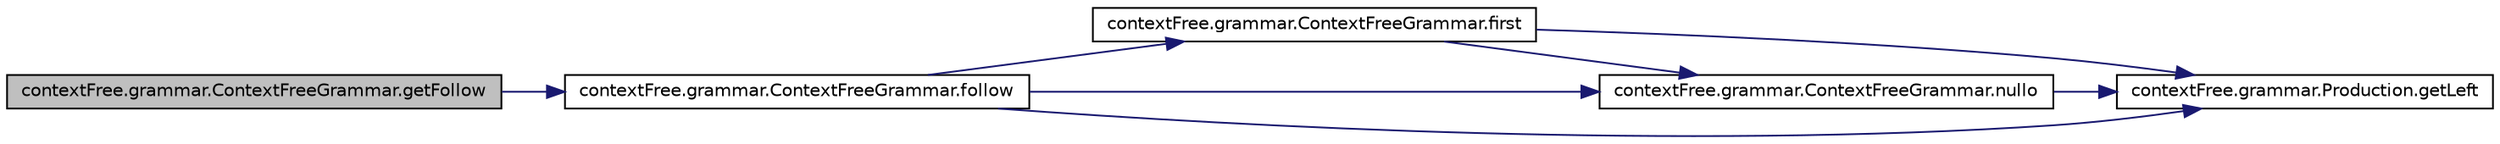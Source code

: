 digraph G
{
  edge [fontname="Helvetica",fontsize="10",labelfontname="Helvetica",labelfontsize="10"];
  node [fontname="Helvetica",fontsize="10",shape=record];
  rankdir="LR";
  Node1 [label="contextFree.grammar.ContextFreeGrammar.getFollow",height=0.2,width=0.4,color="black", fillcolor="grey75", style="filled" fontcolor="black"];
  Node1 -> Node2 [color="midnightblue",fontsize="10",style="solid",fontname="Helvetica"];
  Node2 [label="contextFree.grammar.ContextFreeGrammar.follow",height=0.2,width=0.4,color="black", fillcolor="white", style="filled",URL="$classcontext_free_1_1grammar_1_1_context_free_grammar.html#aca5cad8fa908f908d38e0e7e0aa181ed",tooltip="Population structure in Set &lt;String&gt; [] first for each non-terminal V, using a structure of type Set ..."];
  Node2 -> Node3 [color="midnightblue",fontsize="10",style="solid",fontname="Helvetica"];
  Node3 [label="contextFree.grammar.ContextFreeGrammar.first",height=0.2,width=0.4,color="black", fillcolor="white", style="filled",URL="$classcontext_free_1_1grammar_1_1_context_free_grammar.html#a9c3bfe0b038204420b470fab326ce7bb",tooltip="Population structure in Set &lt;String&gt; [] first for each non-terminal V, using a structure of type Set ..."];
  Node3 -> Node4 [color="midnightblue",fontsize="10",style="solid",fontname="Helvetica"];
  Node4 [label="contextFree.grammar.Production.getLeft",height=0.2,width=0.4,color="black", fillcolor="white", style="filled",URL="$classcontext_free_1_1grammar_1_1_production.html#a6b42819c4b8af1aa759edf3ad5978f67"];
  Node3 -> Node5 [color="midnightblue",fontsize="10",style="solid",fontname="Helvetica"];
  Node5 [label="contextFree.grammar.ContextFreeGrammar.nullo",height=0.2,width=0.4,color="black", fillcolor="white", style="filled",URL="$classcontext_free_1_1grammar_1_1_context_free_grammar.html#ac880ed3ca36ddcd8e20d8279af08244d",tooltip="population structure Bolean [] null defined in class grammar, it has the same size of V..."];
  Node5 -> Node4 [color="midnightblue",fontsize="10",style="solid",fontname="Helvetica"];
  Node2 -> Node4 [color="midnightblue",fontsize="10",style="solid",fontname="Helvetica"];
  Node2 -> Node5 [color="midnightblue",fontsize="10",style="solid",fontname="Helvetica"];
}
